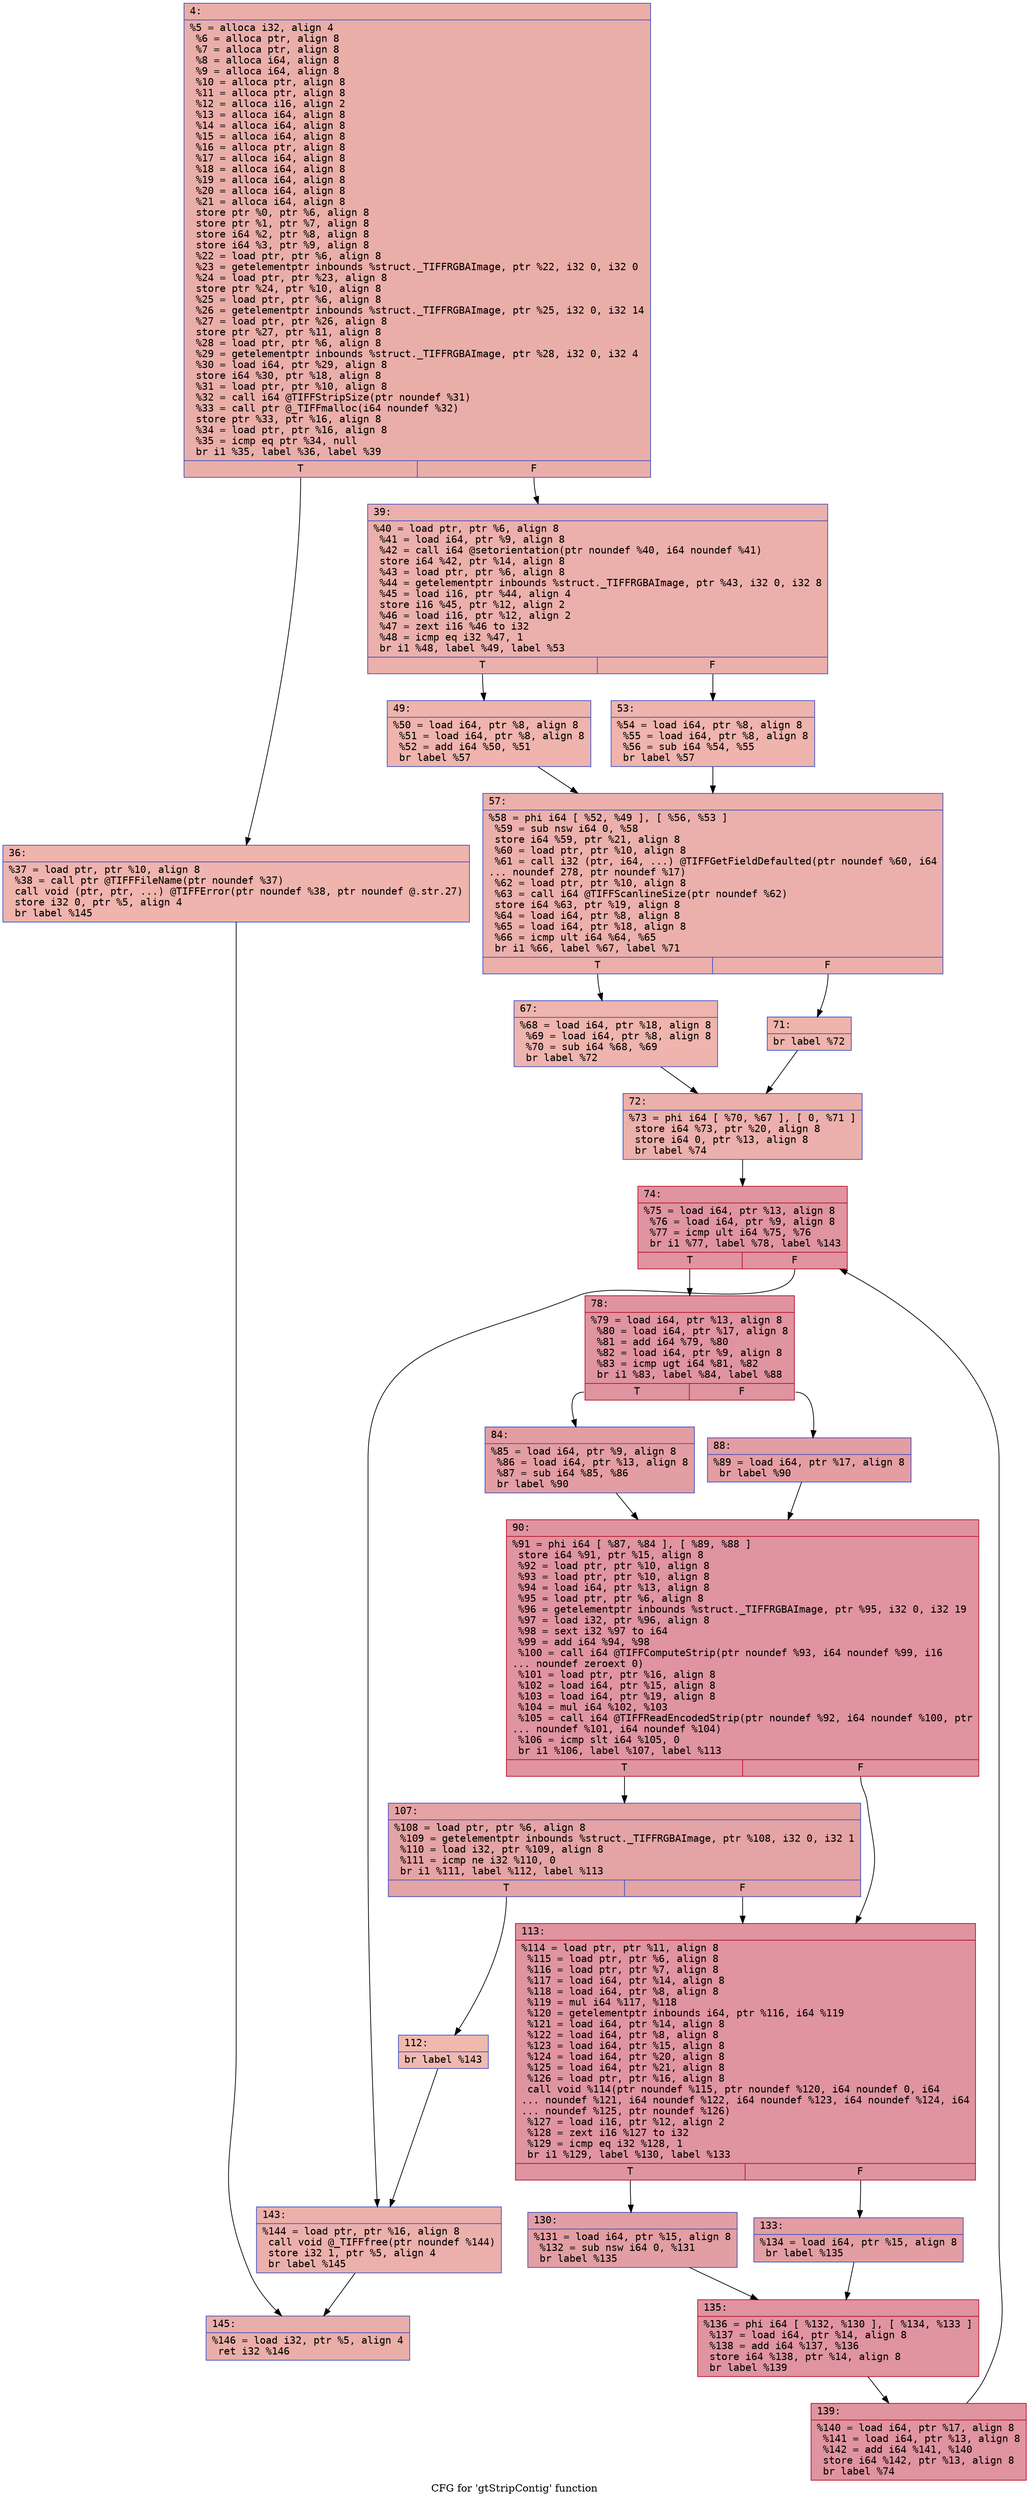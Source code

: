 digraph "CFG for 'gtStripContig' function" {
	label="CFG for 'gtStripContig' function";

	Node0x600002a30fa0 [shape=record,color="#3d50c3ff", style=filled, fillcolor="#d0473d70" fontname="Courier",label="{4:\l|  %5 = alloca i32, align 4\l  %6 = alloca ptr, align 8\l  %7 = alloca ptr, align 8\l  %8 = alloca i64, align 8\l  %9 = alloca i64, align 8\l  %10 = alloca ptr, align 8\l  %11 = alloca ptr, align 8\l  %12 = alloca i16, align 2\l  %13 = alloca i64, align 8\l  %14 = alloca i64, align 8\l  %15 = alloca i64, align 8\l  %16 = alloca ptr, align 8\l  %17 = alloca i64, align 8\l  %18 = alloca i64, align 8\l  %19 = alloca i64, align 8\l  %20 = alloca i64, align 8\l  %21 = alloca i64, align 8\l  store ptr %0, ptr %6, align 8\l  store ptr %1, ptr %7, align 8\l  store i64 %2, ptr %8, align 8\l  store i64 %3, ptr %9, align 8\l  %22 = load ptr, ptr %6, align 8\l  %23 = getelementptr inbounds %struct._TIFFRGBAImage, ptr %22, i32 0, i32 0\l  %24 = load ptr, ptr %23, align 8\l  store ptr %24, ptr %10, align 8\l  %25 = load ptr, ptr %6, align 8\l  %26 = getelementptr inbounds %struct._TIFFRGBAImage, ptr %25, i32 0, i32 14\l  %27 = load ptr, ptr %26, align 8\l  store ptr %27, ptr %11, align 8\l  %28 = load ptr, ptr %6, align 8\l  %29 = getelementptr inbounds %struct._TIFFRGBAImage, ptr %28, i32 0, i32 4\l  %30 = load i64, ptr %29, align 8\l  store i64 %30, ptr %18, align 8\l  %31 = load ptr, ptr %10, align 8\l  %32 = call i64 @TIFFStripSize(ptr noundef %31)\l  %33 = call ptr @_TIFFmalloc(i64 noundef %32)\l  store ptr %33, ptr %16, align 8\l  %34 = load ptr, ptr %16, align 8\l  %35 = icmp eq ptr %34, null\l  br i1 %35, label %36, label %39\l|{<s0>T|<s1>F}}"];
	Node0x600002a30fa0:s0 -> Node0x600002a31090[tooltip="4 -> 36\nProbability 37.50%" ];
	Node0x600002a30fa0:s1 -> Node0x600002a310e0[tooltip="4 -> 39\nProbability 62.50%" ];
	Node0x600002a31090 [shape=record,color="#3d50c3ff", style=filled, fillcolor="#d8564670" fontname="Courier",label="{36:\l|  %37 = load ptr, ptr %10, align 8\l  %38 = call ptr @TIFFFileName(ptr noundef %37)\l  call void (ptr, ptr, ...) @TIFFError(ptr noundef %38, ptr noundef @.str.27)\l  store i32 0, ptr %5, align 4\l  br label %145\l}"];
	Node0x600002a31090 -> Node0x600002a31720[tooltip="36 -> 145\nProbability 100.00%" ];
	Node0x600002a310e0 [shape=record,color="#3d50c3ff", style=filled, fillcolor="#d24b4070" fontname="Courier",label="{39:\l|  %40 = load ptr, ptr %6, align 8\l  %41 = load i64, ptr %9, align 8\l  %42 = call i64 @setorientation(ptr noundef %40, i64 noundef %41)\l  store i64 %42, ptr %14, align 8\l  %43 = load ptr, ptr %6, align 8\l  %44 = getelementptr inbounds %struct._TIFFRGBAImage, ptr %43, i32 0, i32 8\l  %45 = load i16, ptr %44, align 4\l  store i16 %45, ptr %12, align 2\l  %46 = load i16, ptr %12, align 2\l  %47 = zext i16 %46 to i32\l  %48 = icmp eq i32 %47, 1\l  br i1 %48, label %49, label %53\l|{<s0>T|<s1>F}}"];
	Node0x600002a310e0:s0 -> Node0x600002a31130[tooltip="39 -> 49\nProbability 50.00%" ];
	Node0x600002a310e0:s1 -> Node0x600002a31180[tooltip="39 -> 53\nProbability 50.00%" ];
	Node0x600002a31130 [shape=record,color="#3d50c3ff", style=filled, fillcolor="#d8564670" fontname="Courier",label="{49:\l|  %50 = load i64, ptr %8, align 8\l  %51 = load i64, ptr %8, align 8\l  %52 = add i64 %50, %51\l  br label %57\l}"];
	Node0x600002a31130 -> Node0x600002a311d0[tooltip="49 -> 57\nProbability 100.00%" ];
	Node0x600002a31180 [shape=record,color="#3d50c3ff", style=filled, fillcolor="#d8564670" fontname="Courier",label="{53:\l|  %54 = load i64, ptr %8, align 8\l  %55 = load i64, ptr %8, align 8\l  %56 = sub i64 %54, %55\l  br label %57\l}"];
	Node0x600002a31180 -> Node0x600002a311d0[tooltip="53 -> 57\nProbability 100.00%" ];
	Node0x600002a311d0 [shape=record,color="#3d50c3ff", style=filled, fillcolor="#d24b4070" fontname="Courier",label="{57:\l|  %58 = phi i64 [ %52, %49 ], [ %56, %53 ]\l  %59 = sub nsw i64 0, %58\l  store i64 %59, ptr %21, align 8\l  %60 = load ptr, ptr %10, align 8\l  %61 = call i32 (ptr, i64, ...) @TIFFGetFieldDefaulted(ptr noundef %60, i64\l... noundef 278, ptr noundef %17)\l  %62 = load ptr, ptr %10, align 8\l  %63 = call i64 @TIFFScanlineSize(ptr noundef %62)\l  store i64 %63, ptr %19, align 8\l  %64 = load i64, ptr %8, align 8\l  %65 = load i64, ptr %18, align 8\l  %66 = icmp ult i64 %64, %65\l  br i1 %66, label %67, label %71\l|{<s0>T|<s1>F}}"];
	Node0x600002a311d0:s0 -> Node0x600002a31220[tooltip="57 -> 67\nProbability 50.00%" ];
	Node0x600002a311d0:s1 -> Node0x600002a31270[tooltip="57 -> 71\nProbability 50.00%" ];
	Node0x600002a31220 [shape=record,color="#3d50c3ff", style=filled, fillcolor="#d8564670" fontname="Courier",label="{67:\l|  %68 = load i64, ptr %18, align 8\l  %69 = load i64, ptr %8, align 8\l  %70 = sub i64 %68, %69\l  br label %72\l}"];
	Node0x600002a31220 -> Node0x600002a312c0[tooltip="67 -> 72\nProbability 100.00%" ];
	Node0x600002a31270 [shape=record,color="#3d50c3ff", style=filled, fillcolor="#d8564670" fontname="Courier",label="{71:\l|  br label %72\l}"];
	Node0x600002a31270 -> Node0x600002a312c0[tooltip="71 -> 72\nProbability 100.00%" ];
	Node0x600002a312c0 [shape=record,color="#3d50c3ff", style=filled, fillcolor="#d24b4070" fontname="Courier",label="{72:\l|  %73 = phi i64 [ %70, %67 ], [ 0, %71 ]\l  store i64 %73, ptr %20, align 8\l  store i64 0, ptr %13, align 8\l  br label %74\l}"];
	Node0x600002a312c0 -> Node0x600002a31310[tooltip="72 -> 74\nProbability 100.00%" ];
	Node0x600002a31310 [shape=record,color="#b70d28ff", style=filled, fillcolor="#b70d2870" fontname="Courier",label="{74:\l|  %75 = load i64, ptr %13, align 8\l  %76 = load i64, ptr %9, align 8\l  %77 = icmp ult i64 %75, %76\l  br i1 %77, label %78, label %143\l|{<s0>T|<s1>F}}"];
	Node0x600002a31310:s0 -> Node0x600002a31360[tooltip="74 -> 78\nProbability 96.88%" ];
	Node0x600002a31310:s1 -> Node0x600002a316d0[tooltip="74 -> 143\nProbability 3.12%" ];
	Node0x600002a31360 [shape=record,color="#b70d28ff", style=filled, fillcolor="#b70d2870" fontname="Courier",label="{78:\l|  %79 = load i64, ptr %13, align 8\l  %80 = load i64, ptr %17, align 8\l  %81 = add i64 %79, %80\l  %82 = load i64, ptr %9, align 8\l  %83 = icmp ugt i64 %81, %82\l  br i1 %83, label %84, label %88\l|{<s0>T|<s1>F}}"];
	Node0x600002a31360:s0 -> Node0x600002a313b0[tooltip="78 -> 84\nProbability 50.00%" ];
	Node0x600002a31360:s1 -> Node0x600002a31400[tooltip="78 -> 88\nProbability 50.00%" ];
	Node0x600002a313b0 [shape=record,color="#3d50c3ff", style=filled, fillcolor="#be242e70" fontname="Courier",label="{84:\l|  %85 = load i64, ptr %9, align 8\l  %86 = load i64, ptr %13, align 8\l  %87 = sub i64 %85, %86\l  br label %90\l}"];
	Node0x600002a313b0 -> Node0x600002a31450[tooltip="84 -> 90\nProbability 100.00%" ];
	Node0x600002a31400 [shape=record,color="#3d50c3ff", style=filled, fillcolor="#be242e70" fontname="Courier",label="{88:\l|  %89 = load i64, ptr %17, align 8\l  br label %90\l}"];
	Node0x600002a31400 -> Node0x600002a31450[tooltip="88 -> 90\nProbability 100.00%" ];
	Node0x600002a31450 [shape=record,color="#b70d28ff", style=filled, fillcolor="#b70d2870" fontname="Courier",label="{90:\l|  %91 = phi i64 [ %87, %84 ], [ %89, %88 ]\l  store i64 %91, ptr %15, align 8\l  %92 = load ptr, ptr %10, align 8\l  %93 = load ptr, ptr %10, align 8\l  %94 = load i64, ptr %13, align 8\l  %95 = load ptr, ptr %6, align 8\l  %96 = getelementptr inbounds %struct._TIFFRGBAImage, ptr %95, i32 0, i32 19\l  %97 = load i32, ptr %96, align 8\l  %98 = sext i32 %97 to i64\l  %99 = add i64 %94, %98\l  %100 = call i64 @TIFFComputeStrip(ptr noundef %93, i64 noundef %99, i16\l... noundef zeroext 0)\l  %101 = load ptr, ptr %16, align 8\l  %102 = load i64, ptr %15, align 8\l  %103 = load i64, ptr %19, align 8\l  %104 = mul i64 %102, %103\l  %105 = call i64 @TIFFReadEncodedStrip(ptr noundef %92, i64 noundef %100, ptr\l... noundef %101, i64 noundef %104)\l  %106 = icmp slt i64 %105, 0\l  br i1 %106, label %107, label %113\l|{<s0>T|<s1>F}}"];
	Node0x600002a31450:s0 -> Node0x600002a314a0[tooltip="90 -> 107\nProbability 37.50%" ];
	Node0x600002a31450:s1 -> Node0x600002a31540[tooltip="90 -> 113\nProbability 62.50%" ];
	Node0x600002a314a0 [shape=record,color="#3d50c3ff", style=filled, fillcolor="#c32e3170" fontname="Courier",label="{107:\l|  %108 = load ptr, ptr %6, align 8\l  %109 = getelementptr inbounds %struct._TIFFRGBAImage, ptr %108, i32 0, i32 1\l  %110 = load i32, ptr %109, align 8\l  %111 = icmp ne i32 %110, 0\l  br i1 %111, label %112, label %113\l|{<s0>T|<s1>F}}"];
	Node0x600002a314a0:s0 -> Node0x600002a314f0[tooltip="107 -> 112\nProbability 3.12%" ];
	Node0x600002a314a0:s1 -> Node0x600002a31540[tooltip="107 -> 113\nProbability 96.88%" ];
	Node0x600002a314f0 [shape=record,color="#3d50c3ff", style=filled, fillcolor="#de614d70" fontname="Courier",label="{112:\l|  br label %143\l}"];
	Node0x600002a314f0 -> Node0x600002a316d0[tooltip="112 -> 143\nProbability 100.00%" ];
	Node0x600002a31540 [shape=record,color="#b70d28ff", style=filled, fillcolor="#b70d2870" fontname="Courier",label="{113:\l|  %114 = load ptr, ptr %11, align 8\l  %115 = load ptr, ptr %6, align 8\l  %116 = load ptr, ptr %7, align 8\l  %117 = load i64, ptr %14, align 8\l  %118 = load i64, ptr %8, align 8\l  %119 = mul i64 %117, %118\l  %120 = getelementptr inbounds i64, ptr %116, i64 %119\l  %121 = load i64, ptr %14, align 8\l  %122 = load i64, ptr %8, align 8\l  %123 = load i64, ptr %15, align 8\l  %124 = load i64, ptr %20, align 8\l  %125 = load i64, ptr %21, align 8\l  %126 = load ptr, ptr %16, align 8\l  call void %114(ptr noundef %115, ptr noundef %120, i64 noundef 0, i64\l... noundef %121, i64 noundef %122, i64 noundef %123, i64 noundef %124, i64\l... noundef %125, ptr noundef %126)\l  %127 = load i16, ptr %12, align 2\l  %128 = zext i16 %127 to i32\l  %129 = icmp eq i32 %128, 1\l  br i1 %129, label %130, label %133\l|{<s0>T|<s1>F}}"];
	Node0x600002a31540:s0 -> Node0x600002a31590[tooltip="113 -> 130\nProbability 50.00%" ];
	Node0x600002a31540:s1 -> Node0x600002a315e0[tooltip="113 -> 133\nProbability 50.00%" ];
	Node0x600002a31590 [shape=record,color="#3d50c3ff", style=filled, fillcolor="#be242e70" fontname="Courier",label="{130:\l|  %131 = load i64, ptr %15, align 8\l  %132 = sub nsw i64 0, %131\l  br label %135\l}"];
	Node0x600002a31590 -> Node0x600002a31630[tooltip="130 -> 135\nProbability 100.00%" ];
	Node0x600002a315e0 [shape=record,color="#3d50c3ff", style=filled, fillcolor="#be242e70" fontname="Courier",label="{133:\l|  %134 = load i64, ptr %15, align 8\l  br label %135\l}"];
	Node0x600002a315e0 -> Node0x600002a31630[tooltip="133 -> 135\nProbability 100.00%" ];
	Node0x600002a31630 [shape=record,color="#b70d28ff", style=filled, fillcolor="#b70d2870" fontname="Courier",label="{135:\l|  %136 = phi i64 [ %132, %130 ], [ %134, %133 ]\l  %137 = load i64, ptr %14, align 8\l  %138 = add i64 %137, %136\l  store i64 %138, ptr %14, align 8\l  br label %139\l}"];
	Node0x600002a31630 -> Node0x600002a31680[tooltip="135 -> 139\nProbability 100.00%" ];
	Node0x600002a31680 [shape=record,color="#b70d28ff", style=filled, fillcolor="#b70d2870" fontname="Courier",label="{139:\l|  %140 = load i64, ptr %17, align 8\l  %141 = load i64, ptr %13, align 8\l  %142 = add i64 %141, %140\l  store i64 %142, ptr %13, align 8\l  br label %74\l}"];
	Node0x600002a31680 -> Node0x600002a31310[tooltip="139 -> 74\nProbability 100.00%" ];
	Node0x600002a316d0 [shape=record,color="#3d50c3ff", style=filled, fillcolor="#d24b4070" fontname="Courier",label="{143:\l|  %144 = load ptr, ptr %16, align 8\l  call void @_TIFFfree(ptr noundef %144)\l  store i32 1, ptr %5, align 4\l  br label %145\l}"];
	Node0x600002a316d0 -> Node0x600002a31720[tooltip="143 -> 145\nProbability 100.00%" ];
	Node0x600002a31720 [shape=record,color="#3d50c3ff", style=filled, fillcolor="#d0473d70" fontname="Courier",label="{145:\l|  %146 = load i32, ptr %5, align 4\l  ret i32 %146\l}"];
}
